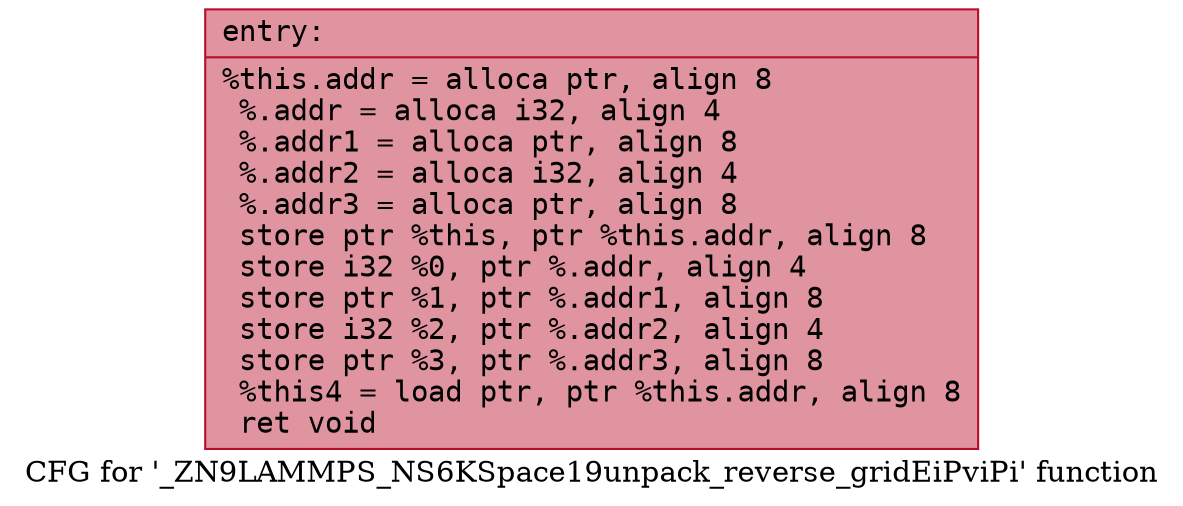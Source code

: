 digraph "CFG for '_ZN9LAMMPS_NS6KSpace19unpack_reverse_gridEiPviPi' function" {
	label="CFG for '_ZN9LAMMPS_NS6KSpace19unpack_reverse_gridEiPviPi' function";

	Node0x55bbfe7a5a90 [shape=record,color="#b70d28ff", style=filled, fillcolor="#b70d2870" fontname="Courier",label="{entry:\l|  %this.addr = alloca ptr, align 8\l  %.addr = alloca i32, align 4\l  %.addr1 = alloca ptr, align 8\l  %.addr2 = alloca i32, align 4\l  %.addr3 = alloca ptr, align 8\l  store ptr %this, ptr %this.addr, align 8\l  store i32 %0, ptr %.addr, align 4\l  store ptr %1, ptr %.addr1, align 8\l  store i32 %2, ptr %.addr2, align 4\l  store ptr %3, ptr %.addr3, align 8\l  %this4 = load ptr, ptr %this.addr, align 8\l  ret void\l}"];
}
